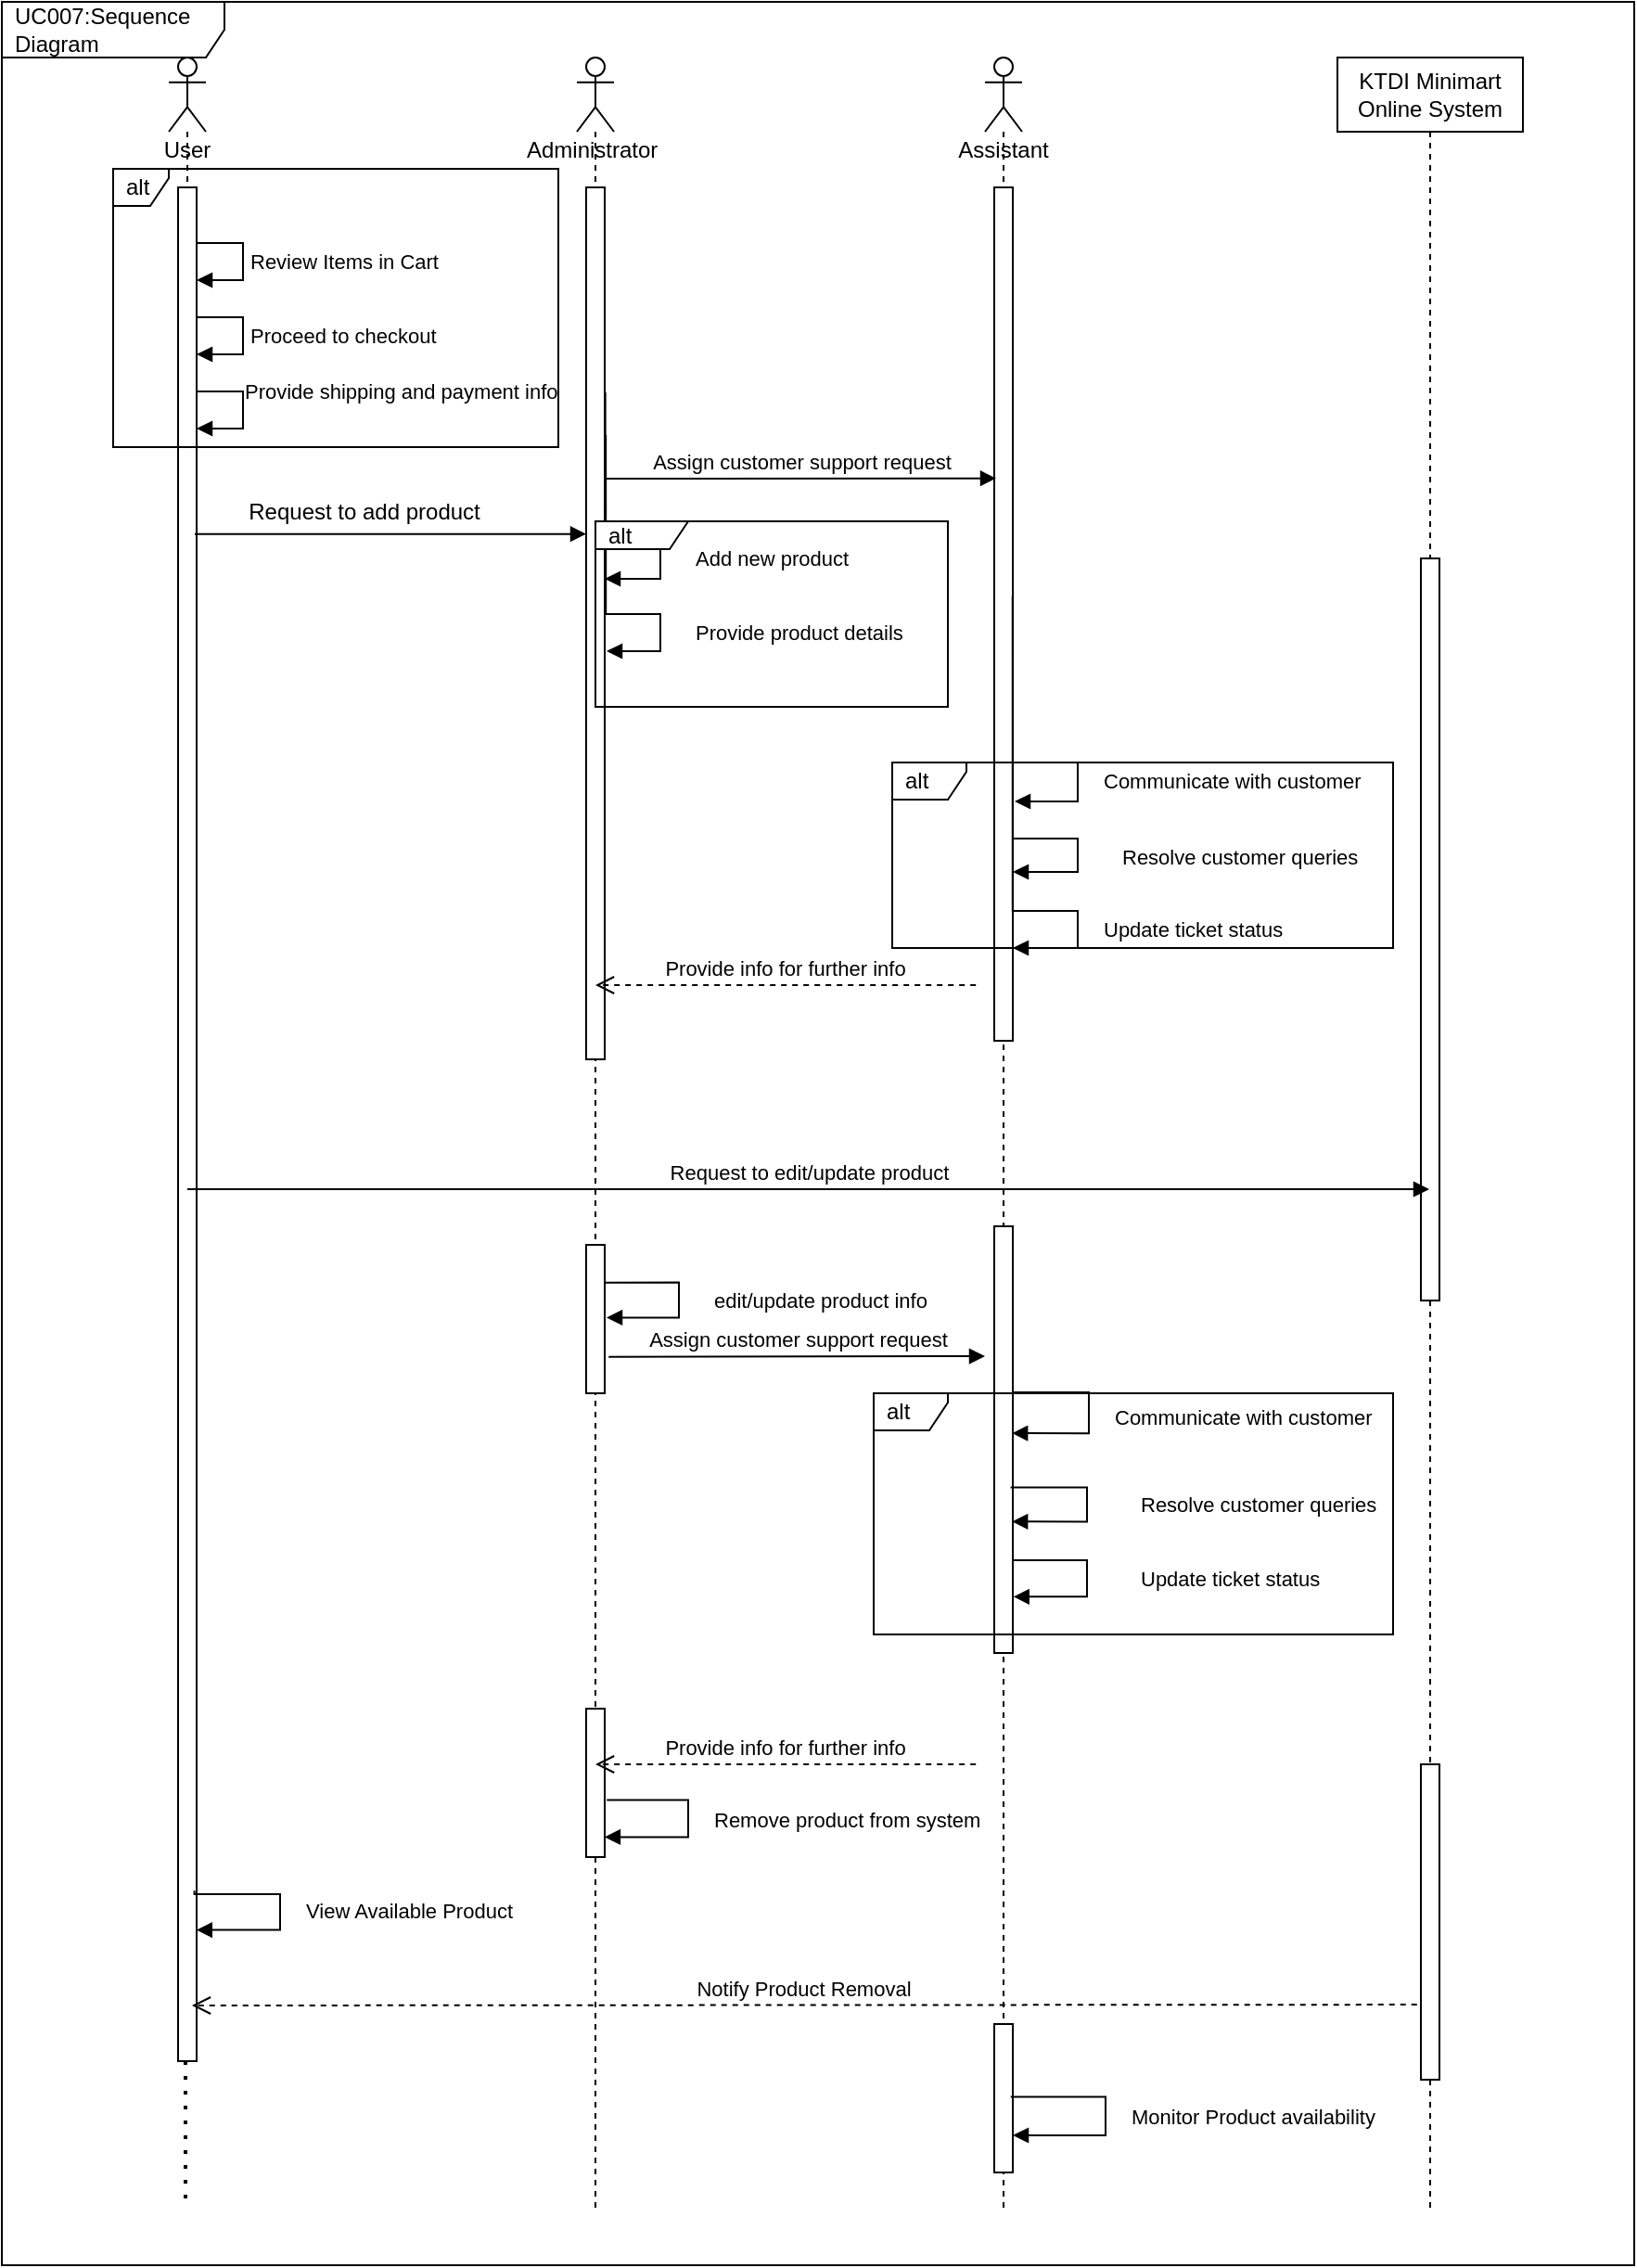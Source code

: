 <mxfile>
    <diagram id="svSEaXq6_SZsIZfI6RL0" name="Page-1">
        <mxGraphModel dx="1798" dy="1364" grid="1" gridSize="10" guides="1" tooltips="1" connect="1" arrows="1" fold="1" page="1" pageScale="1" pageWidth="850" pageHeight="1100" math="0" shadow="0">
            <root>
                <mxCell id="0"/>
                <mxCell id="1" parent="0"/>
                <mxCell id="45" value="User" style="shape=umlLifeline;participant=umlActor;perimeter=lifelinePerimeter;whiteSpace=wrap;html=1;container=1;collapsible=0;recursiveResize=0;verticalAlign=top;spacingTop=36;outlineConnect=0;" parent="1" vertex="1">
                    <mxGeometry x="110" y="120" width="20" height="1080" as="geometry"/>
                </mxCell>
                <mxCell id="47" value="" style="html=1;points=[];perimeter=orthogonalPerimeter;" parent="45" vertex="1">
                    <mxGeometry x="5" y="70" width="10" height="1010" as="geometry"/>
                </mxCell>
                <mxCell id="104" value="Proceed to checkout" style="edgeStyle=orthogonalEdgeStyle;html=1;align=left;spacingLeft=2;endArrow=block;rounded=0;entryX=1;entryY=0;" edge="1" parent="45">
                    <mxGeometry relative="1" as="geometry">
                        <mxPoint x="15" y="140" as="sourcePoint"/>
                        <Array as="points">
                            <mxPoint x="40" y="140"/>
                            <mxPoint x="40" y="160"/>
                        </Array>
                        <mxPoint x="15" y="160" as="targetPoint"/>
                    </mxGeometry>
                </mxCell>
                <mxCell id="131" value="View Available Product" style="edgeStyle=orthogonalEdgeStyle;html=1;align=left;spacingLeft=2;endArrow=block;rounded=0;entryX=0.989;entryY=0.93;entryDx=0;entryDy=0;entryPerimeter=0;exitX=0.878;exitY=0.909;exitDx=0;exitDy=0;exitPerimeter=0;" edge="1" parent="45" source="47" target="47">
                    <mxGeometry x="0.034" y="10" relative="1" as="geometry">
                        <mxPoint x="20" y="990" as="sourcePoint"/>
                        <Array as="points">
                            <mxPoint x="14" y="990"/>
                            <mxPoint x="60" y="990"/>
                            <mxPoint x="60" y="1009"/>
                        </Array>
                        <mxPoint x="20.35" y="1009.64" as="targetPoint"/>
                        <mxPoint y="-1" as="offset"/>
                    </mxGeometry>
                </mxCell>
                <mxCell id="49" value="KTDI Minimart Online System" style="shape=umlLifeline;perimeter=lifelinePerimeter;whiteSpace=wrap;html=1;container=1;collapsible=0;recursiveResize=0;outlineConnect=0;" parent="1" vertex="1">
                    <mxGeometry x="740" y="120" width="100" height="1160" as="geometry"/>
                </mxCell>
                <mxCell id="56" value="" style="html=1;points=[];perimeter=orthogonalPerimeter;" parent="49" vertex="1">
                    <mxGeometry x="45" y="270" width="10" height="400" as="geometry"/>
                </mxCell>
                <mxCell id="136" style="edgeStyle=none;html=1;" edge="1" parent="49" source="135" target="49">
                    <mxGeometry relative="1" as="geometry"/>
                </mxCell>
                <mxCell id="135" value="" style="html=1;points=[];perimeter=orthogonalPerimeter;" vertex="1" parent="49">
                    <mxGeometry x="45" y="920" width="10" height="170" as="geometry"/>
                </mxCell>
                <mxCell id="94" value="Request to edit/update product" style="html=1;verticalAlign=bottom;endArrow=block;" parent="1" source="45" edge="1" target="49">
                    <mxGeometry width="80" relative="1" as="geometry">
                        <mxPoint x="130" y="730" as="sourcePoint"/>
                        <mxPoint x="500" y="730" as="targetPoint"/>
                        <Array as="points">
                            <mxPoint x="280.5" y="730"/>
                            <mxPoint x="420.5" y="730"/>
                        </Array>
                    </mxGeometry>
                </mxCell>
                <mxCell id="99" value="Administrator&amp;nbsp;" style="shape=umlLifeline;participant=umlActor;perimeter=lifelinePerimeter;whiteSpace=wrap;html=1;container=1;collapsible=0;recursiveResize=0;verticalAlign=top;spacingTop=36;outlineConnect=0;" vertex="1" parent="1">
                    <mxGeometry x="330" y="120" width="20" height="1160" as="geometry"/>
                </mxCell>
                <mxCell id="100" value="" style="html=1;points=[];perimeter=orthogonalPerimeter;" vertex="1" parent="99">
                    <mxGeometry x="5" y="70" width="10" height="470" as="geometry"/>
                </mxCell>
                <mxCell id="108" value="Add new product" style="edgeStyle=orthogonalEdgeStyle;html=1;align=left;spacingLeft=2;endArrow=block;rounded=0;exitX=1.033;exitY=0.235;exitDx=0;exitDy=0;exitPerimeter=0;" edge="1" parent="99" source="100">
                    <mxGeometry x="0.488" y="15" relative="1" as="geometry">
                        <mxPoint x="20" y="260" as="sourcePoint"/>
                        <Array as="points">
                            <mxPoint x="45" y="260"/>
                            <mxPoint x="45" y="281"/>
                        </Array>
                        <mxPoint x="15" y="281" as="targetPoint"/>
                        <mxPoint as="offset"/>
                    </mxGeometry>
                </mxCell>
                <mxCell id="109" value="Provide product details" style="edgeStyle=orthogonalEdgeStyle;html=1;align=left;spacingLeft=2;endArrow=block;rounded=0;exitX=1.058;exitY=0.284;exitDx=0;exitDy=0;exitPerimeter=0;" edge="1" parent="99" source="100">
                    <mxGeometry x="0.554" y="15" relative="1" as="geometry">
                        <mxPoint x="20" y="300" as="sourcePoint"/>
                        <Array as="points">
                            <mxPoint x="45" y="300"/>
                            <mxPoint x="45" y="320"/>
                        </Array>
                        <mxPoint x="16" y="320" as="targetPoint"/>
                        <mxPoint as="offset"/>
                    </mxGeometry>
                </mxCell>
                <mxCell id="116" value="Provide info for further info" style="html=1;verticalAlign=bottom;endArrow=open;dashed=1;endSize=8;exitX=0.009;exitY=0.898;exitDx=0;exitDy=0;exitPerimeter=0;" edge="1" parent="99">
                    <mxGeometry x="0.002" relative="1" as="geometry">
                        <mxPoint x="215.09" y="500.0" as="sourcePoint"/>
                        <mxPoint x="10" y="500" as="targetPoint"/>
                        <mxPoint as="offset"/>
                    </mxGeometry>
                </mxCell>
                <mxCell id="118" value="" style="html=1;points=[];perimeter=orthogonalPerimeter;" vertex="1" parent="99">
                    <mxGeometry x="5" y="640" width="10" height="80" as="geometry"/>
                </mxCell>
                <mxCell id="119" value="edit/update product info" style="edgeStyle=orthogonalEdgeStyle;html=1;align=left;spacingLeft=2;endArrow=block;rounded=0;exitX=0.989;exitY=0.254;exitDx=0;exitDy=0;exitPerimeter=0;entryX=1.1;entryY=0.49;entryDx=0;entryDy=0;entryPerimeter=0;" edge="1" parent="99" source="118" target="118">
                    <mxGeometry x="0.016" y="15" relative="1" as="geometry">
                        <mxPoint x="20" y="660" as="sourcePoint"/>
                        <Array as="points">
                            <mxPoint x="55" y="660"/>
                            <mxPoint x="55" y="679"/>
                        </Array>
                        <mxPoint x="20" y="680" as="targetPoint"/>
                        <mxPoint as="offset"/>
                    </mxGeometry>
                </mxCell>
                <mxCell id="128" value="" style="html=1;points=[];perimeter=orthogonalPerimeter;" vertex="1" parent="99">
                    <mxGeometry x="5" y="890" width="10" height="80" as="geometry"/>
                </mxCell>
                <mxCell id="130" value="Remove product from system" style="edgeStyle=orthogonalEdgeStyle;html=1;align=left;spacingLeft=2;endArrow=block;rounded=0;entryX=0.994;entryY=0.865;entryDx=0;entryDy=0;entryPerimeter=0;exitX=1.112;exitY=0.615;exitDx=0;exitDy=0;exitPerimeter=0;" edge="1" parent="99" source="128" target="128">
                    <mxGeometry x="0.005" y="10" relative="1" as="geometry">
                        <mxPoint x="20" y="940" as="sourcePoint"/>
                        <Array as="points">
                            <mxPoint x="60" y="939"/>
                            <mxPoint x="60" y="959"/>
                        </Array>
                        <mxPoint x="20.35" y="959.64" as="targetPoint"/>
                        <mxPoint as="offset"/>
                    </mxGeometry>
                </mxCell>
                <mxCell id="101" value="Assistant" style="shape=umlLifeline;participant=umlActor;perimeter=lifelinePerimeter;whiteSpace=wrap;html=1;container=1;collapsible=0;recursiveResize=0;verticalAlign=top;spacingTop=36;outlineConnect=0;" vertex="1" parent="1">
                    <mxGeometry x="550" y="120" width="20" height="1160" as="geometry"/>
                </mxCell>
                <mxCell id="102" value="" style="html=1;points=[];perimeter=orthogonalPerimeter;" vertex="1" parent="101">
                    <mxGeometry x="5" y="70" width="10" height="460" as="geometry"/>
                </mxCell>
                <mxCell id="113" value="Communicate with customer" style="edgeStyle=orthogonalEdgeStyle;html=1;align=left;spacingLeft=2;endArrow=block;rounded=0;" edge="1" parent="101">
                    <mxGeometry x="0.032" y="10" relative="1" as="geometry">
                        <mxPoint x="16" y="380" as="sourcePoint"/>
                        <Array as="points">
                            <mxPoint x="14" y="380"/>
                            <mxPoint x="50" y="380"/>
                            <mxPoint x="50" y="401"/>
                        </Array>
                        <mxPoint x="16" y="401" as="targetPoint"/>
                        <mxPoint as="offset"/>
                    </mxGeometry>
                </mxCell>
                <mxCell id="114" value="Resolve customer queries" style="edgeStyle=orthogonalEdgeStyle;html=1;align=left;spacingLeft=2;endArrow=block;rounded=0;" edge="1" parent="101">
                    <mxGeometry x="0.318" y="20" relative="1" as="geometry">
                        <mxPoint x="15" y="380" as="sourcePoint"/>
                        <Array as="points">
                            <mxPoint x="50" y="421"/>
                            <mxPoint x="50" y="439"/>
                        </Array>
                        <mxPoint x="15" y="439" as="targetPoint"/>
                        <mxPoint y="1" as="offset"/>
                    </mxGeometry>
                </mxCell>
                <mxCell id="115" value="Update ticket status" style="edgeStyle=orthogonalEdgeStyle;html=1;align=left;spacingLeft=2;endArrow=block;rounded=0;exitX=0.987;exitY=0.479;exitDx=0;exitDy=0;exitPerimeter=0;" edge="1" parent="101" source="102">
                    <mxGeometry x="0.651" y="10" relative="1" as="geometry">
                        <mxPoint x="20.0" y="460.0" as="sourcePoint"/>
                        <Array as="points">
                            <mxPoint x="15" y="460"/>
                            <mxPoint x="50" y="460"/>
                            <mxPoint x="50" y="480"/>
                        </Array>
                        <mxPoint x="15" y="480" as="targetPoint"/>
                        <mxPoint as="offset"/>
                    </mxGeometry>
                </mxCell>
                <mxCell id="122" value="" style="html=1;points=[];perimeter=orthogonalPerimeter;" vertex="1" parent="101">
                    <mxGeometry x="5" y="630" width="10" height="230" as="geometry"/>
                </mxCell>
                <mxCell id="123" value="Communicate with customer" style="edgeStyle=orthogonalEdgeStyle;html=1;align=left;spacingLeft=2;endArrow=block;rounded=0;exitX=1.035;exitY=0.389;exitDx=0;exitDy=0;exitPerimeter=0;entryX=0.958;entryY=0.485;entryDx=0;entryDy=0;entryPerimeter=0;" edge="1" parent="101" source="122" target="122">
                    <mxGeometry x="0.032" y="10" relative="1" as="geometry">
                        <mxPoint x="22" y="720" as="sourcePoint"/>
                        <Array as="points">
                            <mxPoint x="56" y="720"/>
                            <mxPoint x="56" y="742"/>
                        </Array>
                        <mxPoint x="22" y="741.0" as="targetPoint"/>
                        <mxPoint as="offset"/>
                    </mxGeometry>
                </mxCell>
                <mxCell id="124" value="Resolve customer queries" style="edgeStyle=orthogonalEdgeStyle;html=1;align=left;spacingLeft=2;endArrow=block;rounded=0;exitX=0.881;exitY=0.612;exitDx=0;exitDy=0;exitPerimeter=0;entryX=0.958;entryY=0.692;entryDx=0;entryDy=0;entryPerimeter=0;" edge="1" parent="101" source="122" target="122">
                    <mxGeometry y="25" relative="1" as="geometry">
                        <mxPoint x="20" y="771" as="sourcePoint"/>
                        <Array as="points">
                            <mxPoint x="55" y="771"/>
                            <mxPoint x="55" y="789"/>
                        </Array>
                        <mxPoint x="20" y="789" as="targetPoint"/>
                        <mxPoint as="offset"/>
                    </mxGeometry>
                </mxCell>
                <mxCell id="125" value="Update ticket status" style="edgeStyle=orthogonalEdgeStyle;html=1;align=left;spacingLeft=2;endArrow=block;rounded=0;entryX=1.035;entryY=0.868;entryDx=0;entryDy=0;entryPerimeter=0;" edge="1" parent="101" target="122">
                    <mxGeometry x="0.005" y="25" relative="1" as="geometry">
                        <mxPoint x="15" y="810" as="sourcePoint"/>
                        <Array as="points">
                            <mxPoint x="55" y="810"/>
                            <mxPoint x="55" y="830"/>
                        </Array>
                        <mxPoint x="20.13" y="829.66" as="targetPoint"/>
                        <mxPoint as="offset"/>
                    </mxGeometry>
                </mxCell>
                <mxCell id="138" value="" style="html=1;points=[];perimeter=orthogonalPerimeter;" vertex="1" parent="101">
                    <mxGeometry x="5" y="1060" width="10" height="80" as="geometry"/>
                </mxCell>
                <mxCell id="141" value="Monitor Product availability" style="edgeStyle=orthogonalEdgeStyle;html=1;align=left;spacingLeft=2;endArrow=block;rounded=0;exitX=0.887;exitY=0.49;exitDx=0;exitDy=0;exitPerimeter=0;" edge="1" parent="101" source="138" target="138">
                    <mxGeometry x="0.005" y="10" relative="1" as="geometry">
                        <mxPoint x="21.18" y="1100.04" as="sourcePoint"/>
                        <Array as="points">
                            <mxPoint x="65" y="1099"/>
                            <mxPoint x="65" y="1120"/>
                        </Array>
                        <mxPoint x="20" y="1120.04" as="targetPoint"/>
                        <mxPoint as="offset"/>
                    </mxGeometry>
                </mxCell>
                <mxCell id="103" value="Review Items in Cart" style="edgeStyle=orthogonalEdgeStyle;html=1;align=left;spacingLeft=2;endArrow=block;rounded=0;entryX=1;entryY=0;" edge="1" parent="1">
                    <mxGeometry relative="1" as="geometry">
                        <mxPoint x="125" y="220" as="sourcePoint"/>
                        <Array as="points">
                            <mxPoint x="150" y="220"/>
                            <mxPoint x="150" y="240"/>
                        </Array>
                        <mxPoint x="125" y="240" as="targetPoint"/>
                    </mxGeometry>
                </mxCell>
                <mxCell id="105" value="Provide shipping and payment info" style="edgeStyle=orthogonalEdgeStyle;html=1;align=left;spacingLeft=2;endArrow=block;rounded=0;exitX=1;exitY=0.136;exitDx=0;exitDy=0;exitPerimeter=0;" edge="1" parent="1" source="47">
                    <mxGeometry x="0.002" relative="1" as="geometry">
                        <mxPoint x="130" y="300" as="sourcePoint"/>
                        <Array as="points">
                            <mxPoint x="150" y="300"/>
                            <mxPoint x="150" y="320"/>
                        </Array>
                        <mxPoint x="125" y="320" as="targetPoint"/>
                        <mxPoint as="offset"/>
                    </mxGeometry>
                </mxCell>
                <mxCell id="106" value="" style="html=1;verticalAlign=bottom;endArrow=block;exitX=0.9;exitY=0.185;exitDx=0;exitDy=0;exitPerimeter=0;" edge="1" parent="1" source="47" target="100">
                    <mxGeometry width="80" relative="1" as="geometry">
                        <mxPoint x="130" y="340" as="sourcePoint"/>
                        <mxPoint x="340" y="340" as="targetPoint"/>
                        <mxPoint as="offset"/>
                    </mxGeometry>
                </mxCell>
                <mxCell id="107" value="Request to add product" style="text;html=1;align=center;verticalAlign=middle;resizable=0;points=[];autosize=1;strokeColor=none;fillColor=none;" vertex="1" parent="1">
                    <mxGeometry x="140" y="350" width="150" height="30" as="geometry"/>
                </mxCell>
                <mxCell id="112" value="Assign customer support request" style="html=1;verticalAlign=bottom;endArrow=block;exitX=0.982;exitY=0.334;exitDx=0;exitDy=0;exitPerimeter=0;entryX=0.1;entryY=0.341;entryDx=0;entryDy=0;entryPerimeter=0;" edge="1" parent="1" source="100" target="102">
                    <mxGeometry x="0.005" width="80" relative="1" as="geometry">
                        <mxPoint x="435.0" y="460.34" as="sourcePoint"/>
                        <mxPoint x="540" y="347" as="targetPoint"/>
                        <mxPoint as="offset"/>
                    </mxGeometry>
                </mxCell>
                <mxCell id="121" value="Assign customer support request" style="html=1;verticalAlign=bottom;endArrow=block;exitX=1.211;exitY=0.754;exitDx=0;exitDy=0;exitPerimeter=0;" edge="1" parent="1" source="118">
                    <mxGeometry x="0.005" width="80" relative="1" as="geometry">
                        <mxPoint x="350.0" y="820.12" as="sourcePoint"/>
                        <mxPoint x="550" y="820" as="targetPoint"/>
                        <mxPoint as="offset"/>
                    </mxGeometry>
                </mxCell>
                <mxCell id="129" value="Provide info for further info" style="html=1;verticalAlign=bottom;endArrow=open;dashed=1;endSize=8;exitX=0.009;exitY=0.898;exitDx=0;exitDy=0;exitPerimeter=0;" edge="1" parent="1">
                    <mxGeometry x="0.002" relative="1" as="geometry">
                        <mxPoint x="545.09" y="1040" as="sourcePoint"/>
                        <mxPoint x="340" y="1040" as="targetPoint"/>
                        <mxPoint as="offset"/>
                    </mxGeometry>
                </mxCell>
                <mxCell id="133" value="Notify Product Removal" style="html=1;verticalAlign=bottom;endArrow=open;dashed=1;endSize=8;exitX=-0.213;exitY=0.762;exitDx=0;exitDy=0;exitPerimeter=0;" edge="1" parent="1" source="135">
                    <mxGeometry x="0.002" relative="1" as="geometry">
                        <mxPoint x="790" y="1160" as="sourcePoint"/>
                        <mxPoint x="122.46" y="1170" as="targetPoint"/>
                        <mxPoint as="offset"/>
                    </mxGeometry>
                </mxCell>
                <mxCell id="140" value="" style="endArrow=none;dashed=1;html=1;dashPattern=1 3;strokeWidth=2;" edge="1" parent="1">
                    <mxGeometry width="50" height="50" relative="1" as="geometry">
                        <mxPoint x="119" y="1200" as="sourcePoint"/>
                        <mxPoint x="119" y="1280" as="targetPoint"/>
                    </mxGeometry>
                </mxCell>
                <mxCell id="143" value="alt" style="shape=umlFrame;whiteSpace=wrap;html=1;width=30;height=20;boundedLbl=1;verticalAlign=middle;align=left;spacingLeft=5;" vertex="1" parent="1">
                    <mxGeometry x="80" y="180" width="240" height="150" as="geometry"/>
                </mxCell>
                <mxCell id="145" value="alt" style="shape=umlFrame;whiteSpace=wrap;html=1;width=50;height=15;boundedLbl=1;verticalAlign=middle;align=left;spacingLeft=5;" vertex="1" parent="1">
                    <mxGeometry x="340" y="370" width="190" height="100" as="geometry"/>
                </mxCell>
                <mxCell id="147" value="alt" style="shape=umlFrame;whiteSpace=wrap;html=1;width=40;height=20;boundedLbl=1;verticalAlign=middle;align=left;spacingLeft=5;" vertex="1" parent="1">
                    <mxGeometry x="500" y="500" width="270" height="100" as="geometry"/>
                </mxCell>
                <mxCell id="148" value="alt" style="shape=umlFrame;whiteSpace=wrap;html=1;width=40;height=20;boundedLbl=1;verticalAlign=middle;align=left;spacingLeft=5;" vertex="1" parent="1">
                    <mxGeometry x="490" y="840" width="280" height="130" as="geometry"/>
                </mxCell>
                <mxCell id="150" value="UC007:Sequence Diagram" style="shape=umlFrame;whiteSpace=wrap;html=1;width=120;height=30;boundedLbl=1;verticalAlign=middle;align=left;spacingLeft=5;" vertex="1" parent="1">
                    <mxGeometry x="20" y="90" width="880" height="1220" as="geometry"/>
                </mxCell>
            </root>
        </mxGraphModel>
    </diagram>
</mxfile>